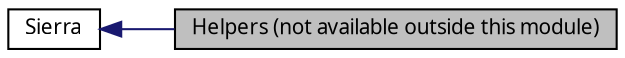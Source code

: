 digraph structs
{
  edge [fontname="FreeSans.ttf",fontsize=8,labelfontname="FreeSans.ttf",labelfontsize=8];
  node [fontname="FreeSans.ttf",fontsize=10,shape=record];
rankdir=LR;
  Node0 [label="Helpers (not available outside this module)",height=0.2,width=0.4,color="black", fillcolor="grey75", style="filled" fontcolor="black"];
  Node1 [label="Sierra",height=0.2,width=0.4,color="black", fillcolor="white", style="filled",URL="$group__Sierra.html"];
  Node1->Node0 [shape=plaintext, color="midnightblue", dir="back", style="solid"];
}

